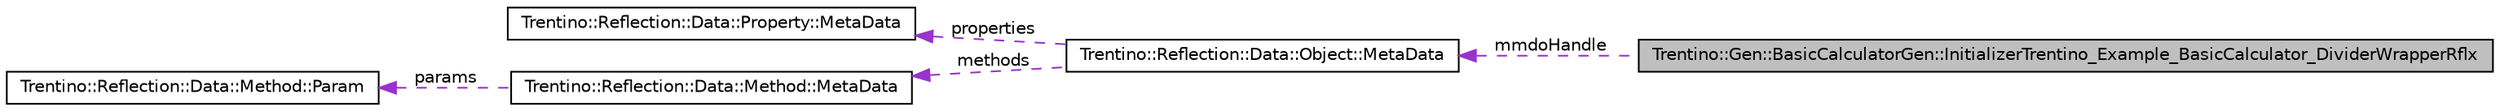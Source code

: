 digraph G
{
  edge [fontname="Helvetica",fontsize="10",labelfontname="Helvetica",labelfontsize="10"];
  node [fontname="Helvetica",fontsize="10",shape=record];
  rankdir="LR";
  Node1 [label="Trentino::Gen::BasicCalculatorGen::InitializerTrentino_Example_BasicCalculator_DividerWrapperRflx",height=0.2,width=0.4,color="black", fillcolor="grey75", style="filled" fontcolor="black"];
  Node2 -> Node1 [dir="back",color="darkorchid3",fontsize="10",style="dashed",label=" mmdoHandle" ,fontname="Helvetica"];
  Node2 [label="Trentino::Reflection::Data::Object::MetaData",height=0.2,width=0.4,color="black", fillcolor="white", style="filled",URL="$struct_trentino_1_1_reflection_1_1_data_1_1_object_1_1_meta_data.html",tooltip="MetaData structure is used to hold all relevant information about an object. This is the internal POD..."];
  Node3 -> Node2 [dir="back",color="darkorchid3",fontsize="10",style="dashed",label=" properties" ,fontname="Helvetica"];
  Node3 [label="Trentino::Reflection::Data::Property::MetaData",height=0.2,width=0.4,color="black", fillcolor="white", style="filled",URL="$struct_trentino_1_1_reflection_1_1_data_1_1_property_1_1_meta_data.html",tooltip="MetaData structure is used to hold all relevant information about a property. This is the public POD ..."];
  Node4 -> Node2 [dir="back",color="darkorchid3",fontsize="10",style="dashed",label=" methods" ,fontname="Helvetica"];
  Node4 [label="Trentino::Reflection::Data::Method::MetaData",height=0.2,width=0.4,color="black", fillcolor="white", style="filled",URL="$struct_trentino_1_1_reflection_1_1_data_1_1_method_1_1_meta_data.html",tooltip="MetaData structure is used to hold all relevant information about a method which can be called by Inv..."];
  Node5 -> Node4 [dir="back",color="darkorchid3",fontsize="10",style="dashed",label=" params" ,fontname="Helvetica"];
  Node5 [label="Trentino::Reflection::Data::Method::Param",height=0.2,width=0.4,color="black", fillcolor="white", style="filled",URL="$struct_trentino_1_1_reflection_1_1_data_1_1_method_1_1_param.html"];
}
